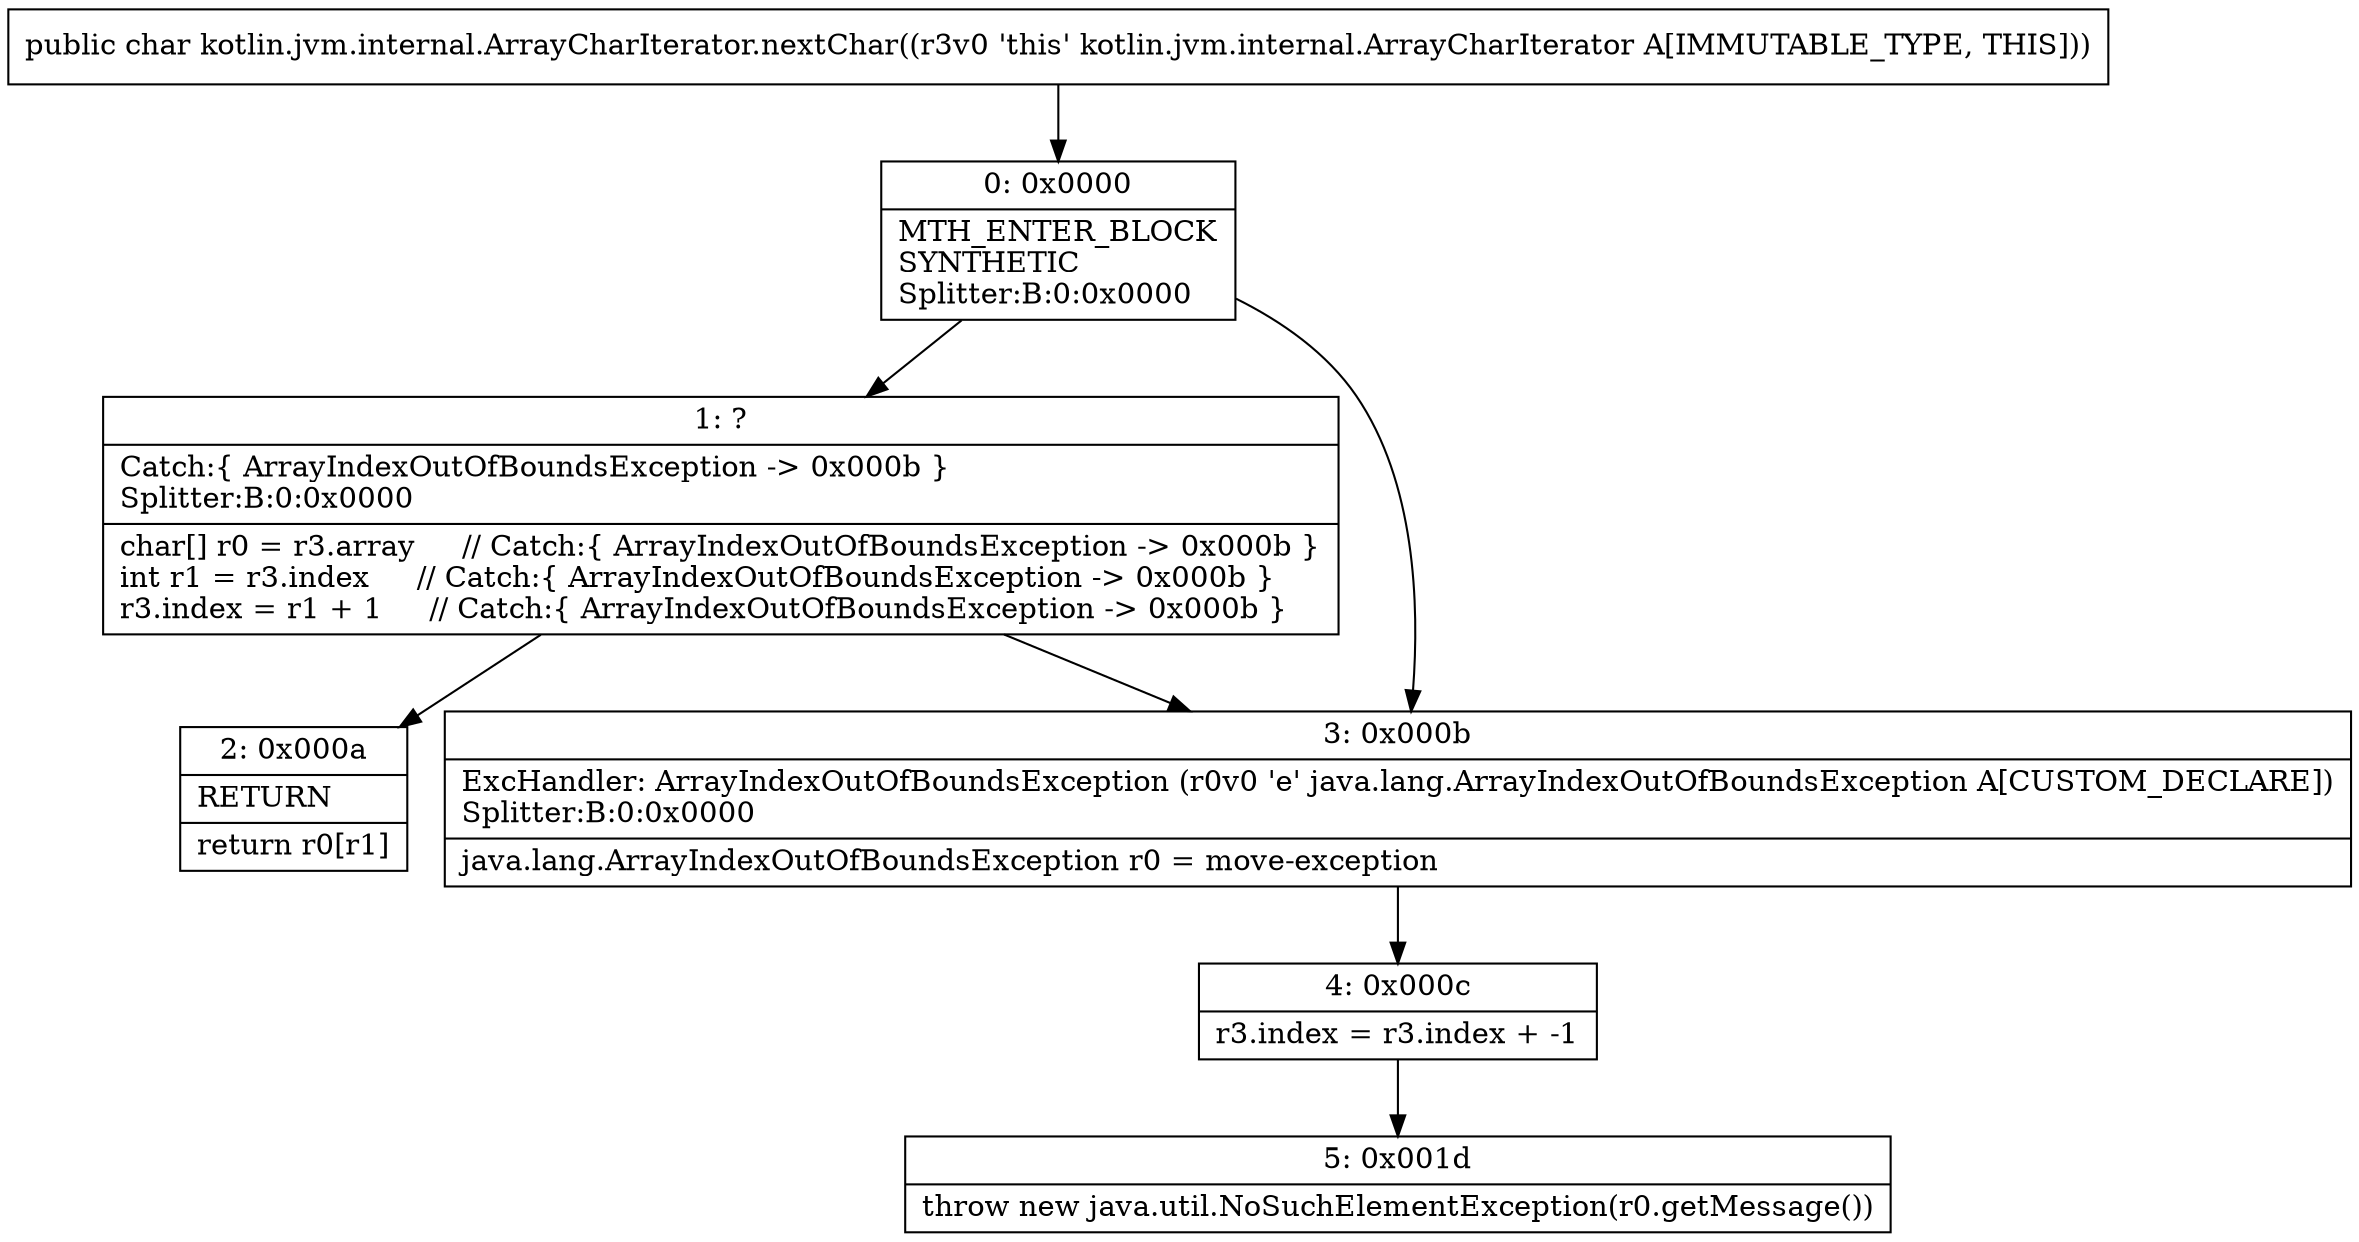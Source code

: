 digraph "CFG forkotlin.jvm.internal.ArrayCharIterator.nextChar()C" {
Node_0 [shape=record,label="{0\:\ 0x0000|MTH_ENTER_BLOCK\lSYNTHETIC\lSplitter:B:0:0x0000\l}"];
Node_1 [shape=record,label="{1\:\ ?|Catch:\{ ArrayIndexOutOfBoundsException \-\> 0x000b \}\lSplitter:B:0:0x0000\l|char[] r0 = r3.array     \/\/ Catch:\{ ArrayIndexOutOfBoundsException \-\> 0x000b \}\lint r1 = r3.index     \/\/ Catch:\{ ArrayIndexOutOfBoundsException \-\> 0x000b \}\lr3.index = r1 + 1     \/\/ Catch:\{ ArrayIndexOutOfBoundsException \-\> 0x000b \}\l}"];
Node_2 [shape=record,label="{2\:\ 0x000a|RETURN\l|return r0[r1]\l}"];
Node_3 [shape=record,label="{3\:\ 0x000b|ExcHandler: ArrayIndexOutOfBoundsException (r0v0 'e' java.lang.ArrayIndexOutOfBoundsException A[CUSTOM_DECLARE])\lSplitter:B:0:0x0000\l|java.lang.ArrayIndexOutOfBoundsException r0 = move\-exception\l}"];
Node_4 [shape=record,label="{4\:\ 0x000c|r3.index = r3.index + \-1\l}"];
Node_5 [shape=record,label="{5\:\ 0x001d|throw new java.util.NoSuchElementException(r0.getMessage())\l}"];
MethodNode[shape=record,label="{public char kotlin.jvm.internal.ArrayCharIterator.nextChar((r3v0 'this' kotlin.jvm.internal.ArrayCharIterator A[IMMUTABLE_TYPE, THIS])) }"];
MethodNode -> Node_0;
Node_0 -> Node_1;
Node_0 -> Node_3;
Node_1 -> Node_2;
Node_1 -> Node_3;
Node_3 -> Node_4;
Node_4 -> Node_5;
}


